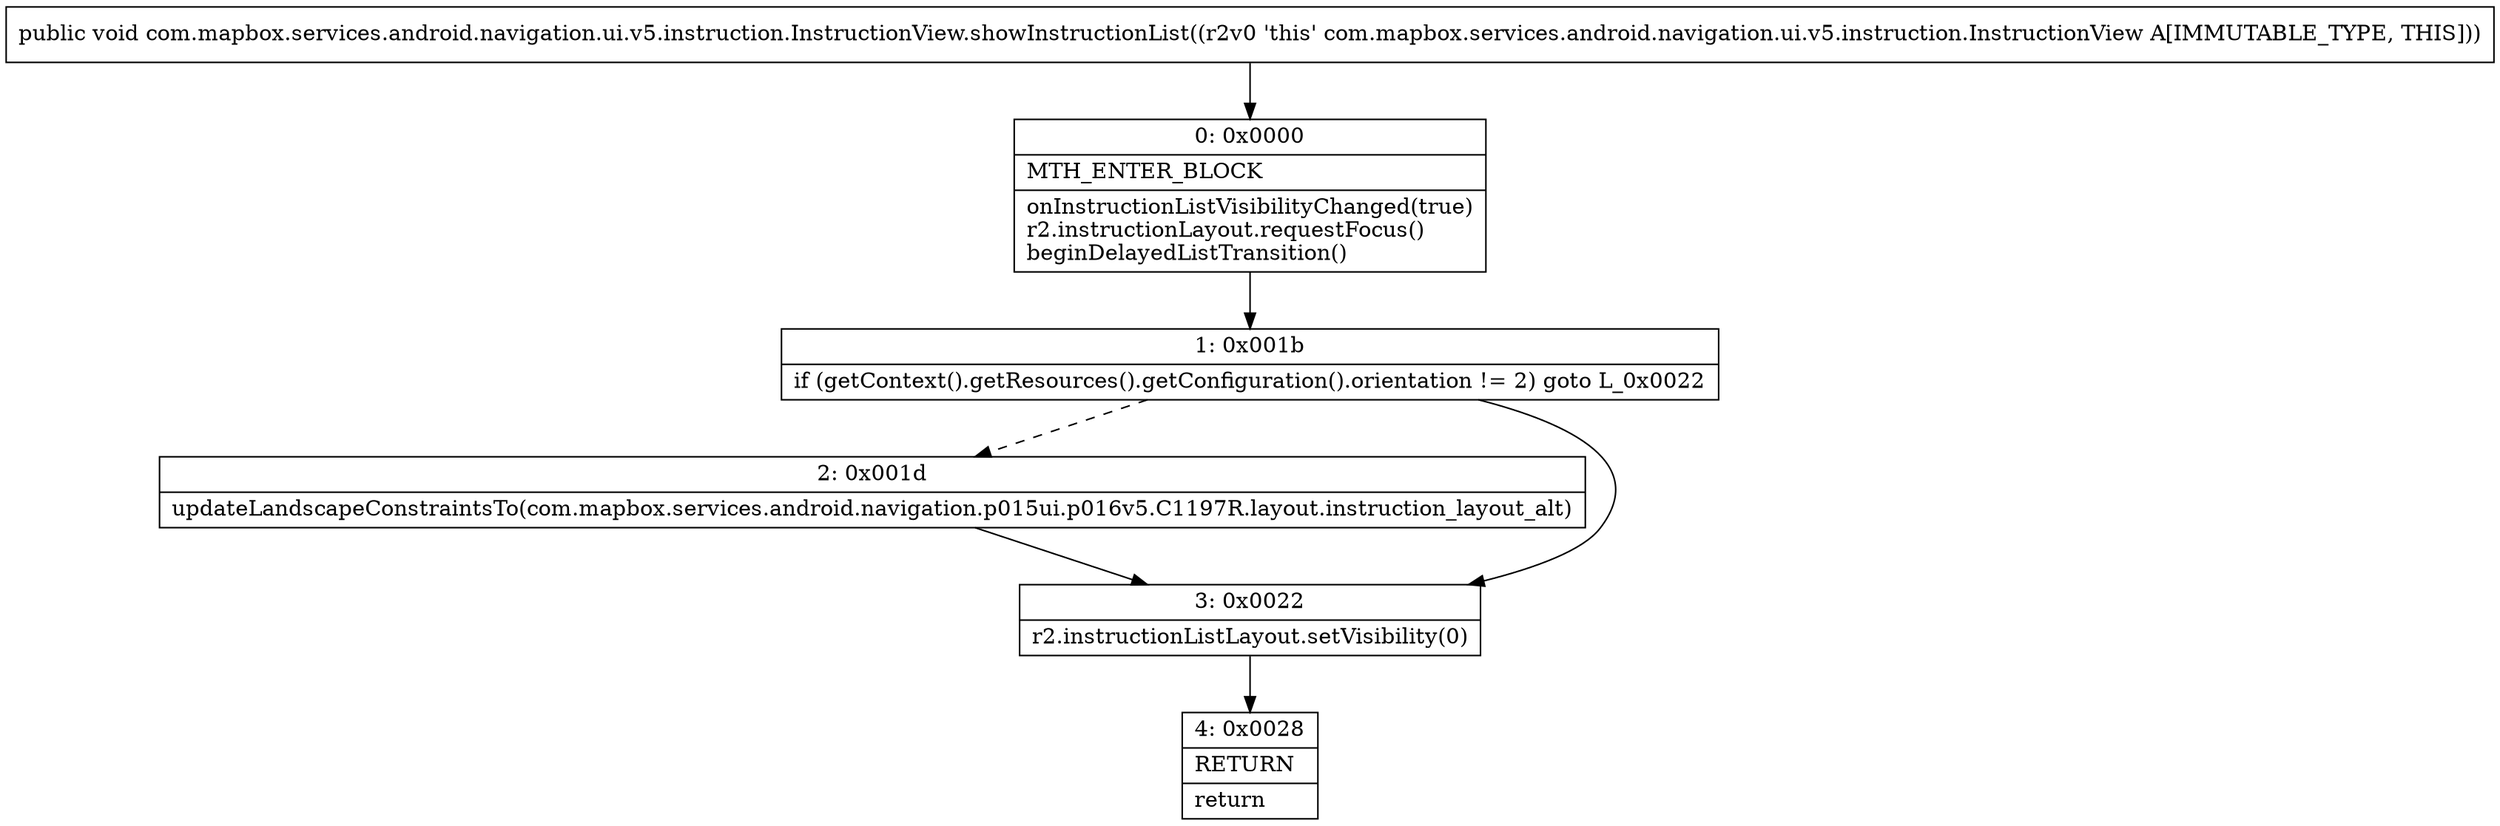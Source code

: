 digraph "CFG forcom.mapbox.services.android.navigation.ui.v5.instruction.InstructionView.showInstructionList()V" {
Node_0 [shape=record,label="{0\:\ 0x0000|MTH_ENTER_BLOCK\l|onInstructionListVisibilityChanged(true)\lr2.instructionLayout.requestFocus()\lbeginDelayedListTransition()\l}"];
Node_1 [shape=record,label="{1\:\ 0x001b|if (getContext().getResources().getConfiguration().orientation != 2) goto L_0x0022\l}"];
Node_2 [shape=record,label="{2\:\ 0x001d|updateLandscapeConstraintsTo(com.mapbox.services.android.navigation.p015ui.p016v5.C1197R.layout.instruction_layout_alt)\l}"];
Node_3 [shape=record,label="{3\:\ 0x0022|r2.instructionListLayout.setVisibility(0)\l}"];
Node_4 [shape=record,label="{4\:\ 0x0028|RETURN\l|return\l}"];
MethodNode[shape=record,label="{public void com.mapbox.services.android.navigation.ui.v5.instruction.InstructionView.showInstructionList((r2v0 'this' com.mapbox.services.android.navigation.ui.v5.instruction.InstructionView A[IMMUTABLE_TYPE, THIS])) }"];
MethodNode -> Node_0;
Node_0 -> Node_1;
Node_1 -> Node_2[style=dashed];
Node_1 -> Node_3;
Node_2 -> Node_3;
Node_3 -> Node_4;
}

